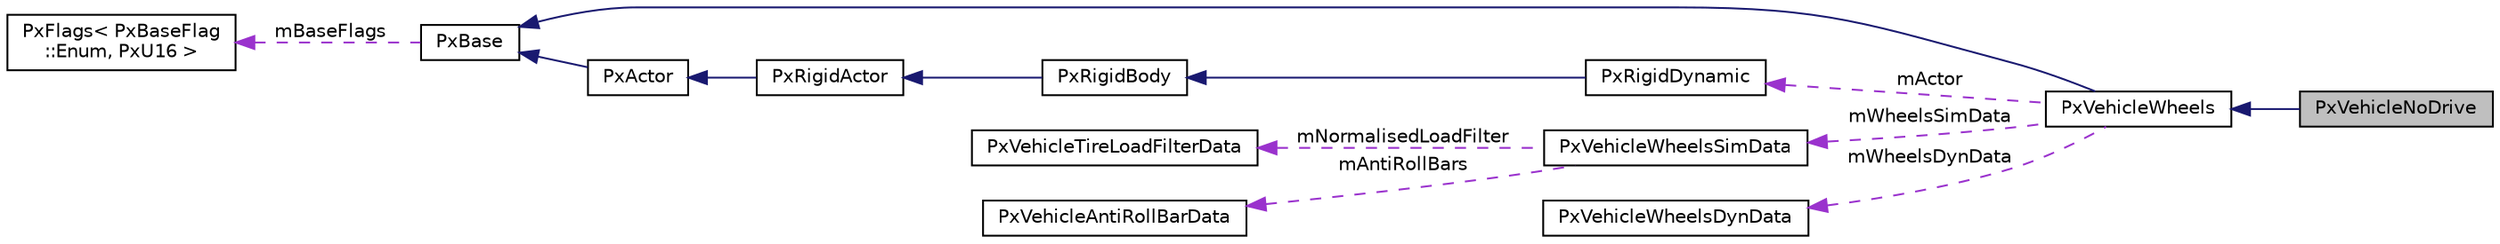 digraph "PxVehicleNoDrive"
{
  edge [fontname="Helvetica",fontsize="10",labelfontname="Helvetica",labelfontsize="10"];
  node [fontname="Helvetica",fontsize="10",shape=record];
  rankdir="LR";
  Node3 [label="PxVehicleNoDrive",height=0.2,width=0.4,color="black", fillcolor="grey75", style="filled", fontcolor="black"];
  Node4 -> Node3 [dir="back",color="midnightblue",fontsize="10",style="solid",fontname="Helvetica"];
  Node4 [label="PxVehicleWheels",height=0.2,width=0.4,color="black", fillcolor="white", style="filled",URL="$classPxVehicleWheels.html",tooltip="Data structure with instanced dynamics data and configuration data of a vehicle with just wheels..."];
  Node5 -> Node4 [dir="back",color="midnightblue",fontsize="10",style="solid",fontname="Helvetica"];
  Node5 [label="PxBase",height=0.2,width=0.4,color="black", fillcolor="white", style="filled",URL="$classPxBase.html",tooltip="Base class for objects that can be members of a PxCollection. "];
  Node6 -> Node5 [dir="back",color="darkorchid3",fontsize="10",style="dashed",label=" mBaseFlags" ,fontname="Helvetica"];
  Node6 [label="PxFlags\< PxBaseFlag\l::Enum, PxU16 \>",height=0.2,width=0.4,color="black", fillcolor="white", style="filled",URL="$classPxFlags.html"];
  Node7 -> Node4 [dir="back",color="darkorchid3",fontsize="10",style="dashed",label=" mWheelsSimData" ,fontname="Helvetica"];
  Node7 [label="PxVehicleWheelsSimData",height=0.2,width=0.4,color="black", fillcolor="white", style="filled",URL="$classPxVehicleWheelsSimData.html",tooltip="Data structure describing configuration data of a vehicle with up to 20 wheels. "];
  Node8 -> Node7 [dir="back",color="darkorchid3",fontsize="10",style="dashed",label=" mNormalisedLoadFilter" ,fontname="Helvetica"];
  Node8 [label="PxVehicleTireLoadFilterData",height=0.2,width=0.4,color="black", fillcolor="white", style="filled",URL="$classPxVehicleTireLoadFilterData.html",tooltip="Tire load variation can be strongly dependent on the time-step so it is a good idea to filter it to g..."];
  Node9 -> Node7 [dir="back",color="darkorchid3",fontsize="10",style="dashed",label=" mAntiRollBars" ,fontname="Helvetica"];
  Node9 [label="PxVehicleAntiRollBarData",height=0.2,width=0.4,color="black", fillcolor="white", style="filled",URL="$classPxVehicleAntiRollBarData.html"];
  Node10 -> Node4 [dir="back",color="darkorchid3",fontsize="10",style="dashed",label=" mActor" ,fontname="Helvetica"];
  Node10 [label="PxRigidDynamic",height=0.2,width=0.4,color="black", fillcolor="white", style="filled",URL="$classPxRigidDynamic.html",tooltip="PxRigidDynamic represents a dynamic rigid simulation object in the physics SDK. "];
  Node11 -> Node10 [dir="back",color="midnightblue",fontsize="10",style="solid",fontname="Helvetica"];
  Node11 [label="PxRigidBody",height=0.2,width=0.4,color="black", fillcolor="white", style="filled",URL="$classPxRigidBody.html",tooltip="PxRigidBody is a base class shared between dynamic rigid body objects. "];
  Node12 -> Node11 [dir="back",color="midnightblue",fontsize="10",style="solid",fontname="Helvetica"];
  Node12 [label="PxRigidActor",height=0.2,width=0.4,color="black", fillcolor="white", style="filled",URL="$classPxRigidActor.html",tooltip="PxRigidActor represents a base class shared between dynamic and static rigid bodies in the physics SD..."];
  Node13 -> Node12 [dir="back",color="midnightblue",fontsize="10",style="solid",fontname="Helvetica"];
  Node13 [label="PxActor",height=0.2,width=0.4,color="black", fillcolor="white", style="filled",URL="$classPxActor.html",tooltip="PxActor is the base class for the main simulation objects in the physics SDK. "];
  Node5 -> Node13 [dir="back",color="midnightblue",fontsize="10",style="solid",fontname="Helvetica"];
  Node14 -> Node4 [dir="back",color="darkorchid3",fontsize="10",style="dashed",label=" mWheelsDynData" ,fontname="Helvetica"];
  Node14 [label="PxVehicleWheelsDynData",height=0.2,width=0.4,color="black", fillcolor="white", style="filled",URL="$classPxVehicleWheelsDynData.html",tooltip="Data structure with instanced dynamics data for wheels. "];
}
